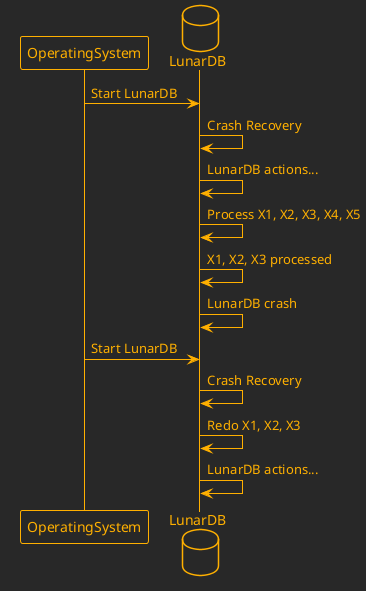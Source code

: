 @startuml BrightMoonRecovery
!theme crt-amber

participant OperatingSystem as os
database LunarDB as ldb

os -> ldb : Start LunarDB
ldb -> ldb : Crash Recovery
ldb -> ldb : LunarDB actions...
ldb -> ldb : Process X1, X2, X3, X4, X5
ldb -> ldb : X1, X2, X3 processed
ldb -> ldb : LunarDB crash
os -> ldb : Start LunarDB
ldb -> ldb : Crash Recovery
ldb -> ldb : Redo X1, X2, X3
ldb -> ldb : LunarDB actions...

@enduml